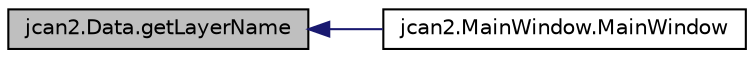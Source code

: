 digraph "jcan2.Data.getLayerName"
{
  edge [fontname="Helvetica",fontsize="10",labelfontname="Helvetica",labelfontsize="10"];
  node [fontname="Helvetica",fontsize="10",shape=record];
  rankdir="LR";
  Node1 [label="jcan2.Data.getLayerName",height=0.2,width=0.4,color="black", fillcolor="grey75", style="filled", fontcolor="black"];
  Node1 -> Node2 [dir="back",color="midnightblue",fontsize="10",style="solid",fontname="Helvetica"];
  Node2 [label="jcan2.MainWindow.MainWindow",height=0.2,width=0.4,color="black", fillcolor="white", style="filled",URL="$classjcan2_1_1_main_window.html#a25435c4a13f70aed60aede24913bd721"];
}
